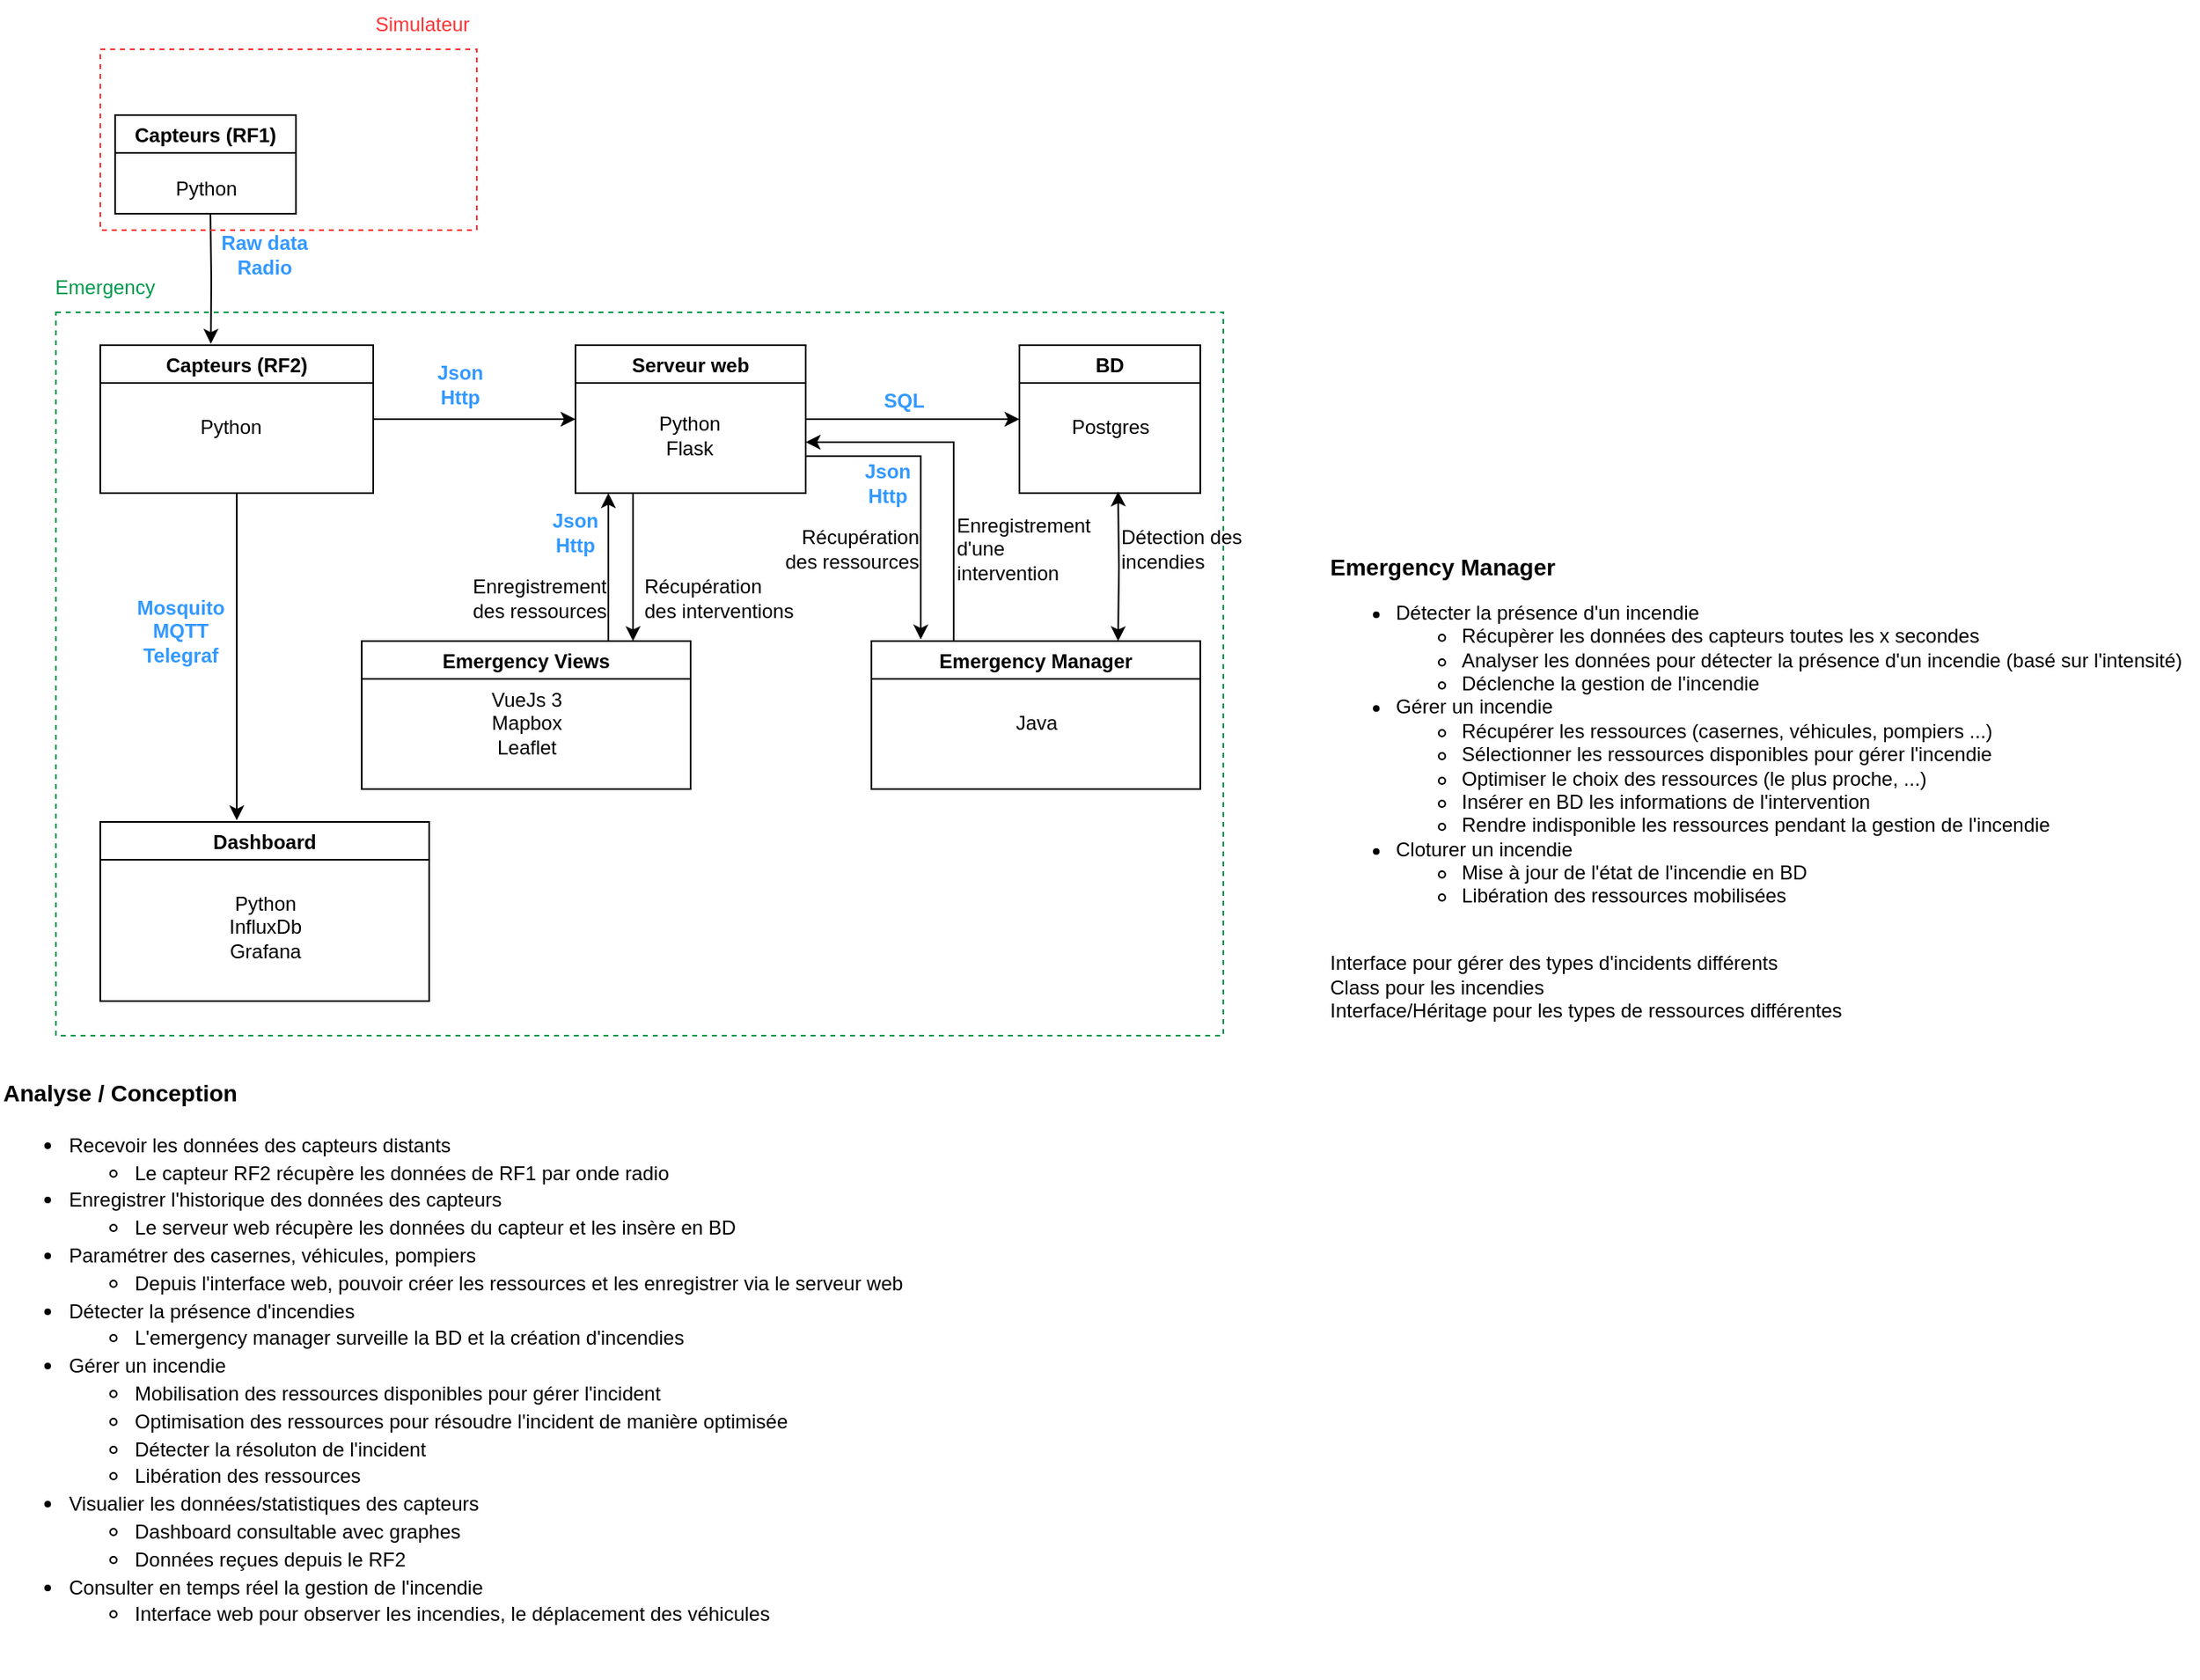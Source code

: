 <mxfile version="15.9.1" type="device"><diagram id="2DaSASi_oEIi0lbYoYUw" name="Page-1"><mxGraphModel dx="1102" dy="600" grid="1" gridSize="10" guides="1" tooltips="1" connect="1" arrows="1" fold="1" page="1" pageScale="1" pageWidth="827" pageHeight="1169" math="0" shadow="0"><root><mxCell id="0"/><mxCell id="1" parent="0"/><mxCell id="_o-O1-VN6g8-_WOIVKaW-1" value="" style="rounded=0;whiteSpace=wrap;html=1;dashed=1;fontColor=#00994D;strokeColor=#00994D;fillColor=none;" parent="1" vertex="1"><mxGeometry x="54" y="190" width="710" height="440" as="geometry"/></mxCell><mxCell id="_o-O1-VN6g8-_WOIVKaW-6" style="edgeStyle=orthogonalEdgeStyle;rounded=0;orthogonalLoop=1;jettySize=auto;html=1;entryX=0.405;entryY=-0.01;entryDx=0;entryDy=0;entryPerimeter=0;fontColor=#FF3333;" parent="1" target="_o-O1-VN6g8-_WOIVKaW-8" edge="1"><mxGeometry relative="1" as="geometry"><mxPoint x="148" y="130" as="sourcePoint"/></mxGeometry></mxCell><mxCell id="_o-O1-VN6g8-_WOIVKaW-2" value="" style="rounded=0;whiteSpace=wrap;html=1;dashed=1;fontColor=#00994D;strokeColor=#FF3333;fillColor=none;" parent="1" vertex="1"><mxGeometry x="81" y="30" width="229" height="110" as="geometry"/></mxCell><mxCell id="_o-O1-VN6g8-_WOIVKaW-3" value="&lt;font color=&quot;#FF3333&quot;&gt;Simulateur&lt;/font&gt;" style="text;html=1;strokeColor=none;fillColor=none;align=center;verticalAlign=middle;whiteSpace=wrap;rounded=0;dashed=1;fontColor=#00994D;" parent="1" vertex="1"><mxGeometry x="247" width="60" height="30" as="geometry"/></mxCell><mxCell id="_o-O1-VN6g8-_WOIVKaW-4" value="Emergency" style="text;html=1;strokeColor=none;fillColor=none;align=center;verticalAlign=middle;whiteSpace=wrap;rounded=0;dashed=1;fontColor=#00994D;" parent="1" vertex="1"><mxGeometry x="54" y="160" width="60" height="30" as="geometry"/></mxCell><mxCell id="_o-O1-VN6g8-_WOIVKaW-7" value="&lt;div&gt;&lt;font color=&quot;#3399FF&quot;&gt;&lt;b&gt;Raw data&lt;/b&gt;&lt;/font&gt;&lt;/div&gt;&lt;div&gt;&lt;font color=&quot;#3399FF&quot;&gt;&lt;b&gt;Radio&lt;br&gt;&lt;/b&gt;&lt;/font&gt;&lt;/div&gt;" style="text;html=1;strokeColor=none;fillColor=none;align=center;verticalAlign=middle;whiteSpace=wrap;rounded=0;dashed=1;fontColor=#FF3333;" parent="1" vertex="1"><mxGeometry x="151" y="140" width="60" height="30" as="geometry"/></mxCell><mxCell id="_o-O1-VN6g8-_WOIVKaW-27" style="edgeStyle=orthogonalEdgeStyle;rounded=0;orthogonalLoop=1;jettySize=auto;html=1;exitX=1;exitY=0.5;exitDx=0;exitDy=0;entryX=0;entryY=0.5;entryDx=0;entryDy=0;fontColor=#000000;" parent="1" source="_o-O1-VN6g8-_WOIVKaW-8" target="_o-O1-VN6g8-_WOIVKaW-21" edge="1"><mxGeometry relative="1" as="geometry"/></mxCell><mxCell id="_o-O1-VN6g8-_WOIVKaW-43" style="edgeStyle=orthogonalEdgeStyle;rounded=0;orthogonalLoop=1;jettySize=auto;html=1;exitX=0.5;exitY=1;exitDx=0;exitDy=0;entryX=0.415;entryY=-0.009;entryDx=0;entryDy=0;entryPerimeter=0;fontColor=#3399FF;" parent="1" source="_o-O1-VN6g8-_WOIVKaW-8" target="_o-O1-VN6g8-_WOIVKaW-23" edge="1"><mxGeometry relative="1" as="geometry"/></mxCell><mxCell id="_o-O1-VN6g8-_WOIVKaW-8" value="Capteurs (RF2)" style="swimlane;fontColor=#000000;strokeColor=#000000;fillColor=default;fontStyle=1" parent="1" vertex="1"><mxGeometry x="81" y="210" width="166" height="90" as="geometry"/></mxCell><mxCell id="_o-O1-VN6g8-_WOIVKaW-14" value="&lt;div&gt;Python&lt;/div&gt;" style="text;html=1;align=center;verticalAlign=middle;resizable=0;points=[];autosize=1;strokeColor=none;fillColor=none;fontColor=#000000;" parent="_o-O1-VN6g8-_WOIVKaW-8" vertex="1"><mxGeometry x="54" y="40" width="50" height="20" as="geometry"/></mxCell><mxCell id="_o-O1-VN6g8-_WOIVKaW-29" style="edgeStyle=orthogonalEdgeStyle;rounded=0;orthogonalLoop=1;jettySize=auto;html=1;fontColor=#000000;entryX=0.75;entryY=0;entryDx=0;entryDy=0;startArrow=classic;startFill=1;" parent="1" target="_o-O1-VN6g8-_WOIVKaW-18" edge="1"><mxGeometry relative="1" as="geometry"><mxPoint x="700" y="299" as="sourcePoint"/><mxPoint x="665" y="390" as="targetPoint"/></mxGeometry></mxCell><mxCell id="_o-O1-VN6g8-_WOIVKaW-15" value="BD" style="swimlane;fontColor=#000000;strokeColor=#000000;fillColor=default;fontStyle=1" parent="1" vertex="1"><mxGeometry x="640" y="210" width="110" height="90" as="geometry"/></mxCell><mxCell id="_o-O1-VN6g8-_WOIVKaW-16" value="Postgres" style="text;html=1;align=center;verticalAlign=middle;resizable=0;points=[];autosize=1;strokeColor=none;fillColor=none;fontColor=#000000;" parent="_o-O1-VN6g8-_WOIVKaW-15" vertex="1"><mxGeometry x="25" y="40" width="60" height="20" as="geometry"/></mxCell><mxCell id="_o-O1-VN6g8-_WOIVKaW-32" style="edgeStyle=orthogonalEdgeStyle;rounded=0;orthogonalLoop=1;jettySize=auto;html=1;exitX=0.25;exitY=0;exitDx=0;exitDy=0;fontColor=#000000;" parent="1" source="_o-O1-VN6g8-_WOIVKaW-18" edge="1"><mxGeometry relative="1" as="geometry"><mxPoint x="510" y="269" as="targetPoint"/><Array as="points"><mxPoint x="600" y="269"/><mxPoint x="510" y="269"/></Array></mxGeometry></mxCell><mxCell id="_o-O1-VN6g8-_WOIVKaW-18" value="Emergency Manager" style="swimlane;fontColor=#000000;strokeColor=#000000;fillColor=default;fontStyle=1" parent="1" vertex="1"><mxGeometry x="550" y="390" width="200" height="90" as="geometry"><mxRectangle x="550" y="390" width="150" height="23" as="alternateBounds"/></mxGeometry></mxCell><mxCell id="_o-O1-VN6g8-_WOIVKaW-19" value="Java" style="text;html=1;align=center;verticalAlign=middle;resizable=0;points=[];autosize=1;strokeColor=none;fillColor=none;fontColor=#000000;" parent="_o-O1-VN6g8-_WOIVKaW-18" vertex="1"><mxGeometry x="80" y="40" width="40" height="20" as="geometry"/></mxCell><mxCell id="_o-O1-VN6g8-_WOIVKaW-28" style="edgeStyle=orthogonalEdgeStyle;rounded=0;orthogonalLoop=1;jettySize=auto;html=1;entryX=0;entryY=0.5;entryDx=0;entryDy=0;fontColor=#000000;" parent="1" source="_o-O1-VN6g8-_WOIVKaW-21" target="_o-O1-VN6g8-_WOIVKaW-15" edge="1"><mxGeometry relative="1" as="geometry"/></mxCell><mxCell id="_o-O1-VN6g8-_WOIVKaW-31" style="edgeStyle=orthogonalEdgeStyle;rounded=0;orthogonalLoop=1;jettySize=auto;html=1;exitX=0.25;exitY=1;exitDx=0;exitDy=0;entryX=0.825;entryY=0;entryDx=0;entryDy=0;entryPerimeter=0;fontColor=#000000;" parent="1" source="_o-O1-VN6g8-_WOIVKaW-21" target="_o-O1-VN6g8-_WOIVKaW-25" edge="1"><mxGeometry relative="1" as="geometry"/></mxCell><mxCell id="_o-O1-VN6g8-_WOIVKaW-35" style="edgeStyle=orthogonalEdgeStyle;rounded=0;orthogonalLoop=1;jettySize=auto;html=1;exitX=1;exitY=0.75;exitDx=0;exitDy=0;entryX=0.15;entryY=-0.011;entryDx=0;entryDy=0;entryPerimeter=0;fontColor=#000000;" parent="1" source="_o-O1-VN6g8-_WOIVKaW-21" target="_o-O1-VN6g8-_WOIVKaW-18" edge="1"><mxGeometry relative="1" as="geometry"/></mxCell><mxCell id="_o-O1-VN6g8-_WOIVKaW-21" value="Serveur web" style="swimlane;fontColor=#000000;strokeColor=#000000;fillColor=default;fontStyle=1" parent="1" vertex="1"><mxGeometry x="370" y="210" width="140" height="90" as="geometry"/></mxCell><mxCell id="_o-O1-VN6g8-_WOIVKaW-22" value="&lt;div&gt;Python&lt;/div&gt;Flask" style="text;html=1;align=center;verticalAlign=middle;resizable=0;points=[];autosize=1;strokeColor=none;fillColor=none;fontColor=#000000;" parent="_o-O1-VN6g8-_WOIVKaW-21" vertex="1"><mxGeometry x="44" y="40" width="50" height="30" as="geometry"/></mxCell><mxCell id="_o-O1-VN6g8-_WOIVKaW-23" value="Dashboard" style="swimlane;fontColor=#000000;strokeColor=#000000;fillColor=default;fontStyle=1" parent="1" vertex="1"><mxGeometry x="81" y="500" width="200" height="109" as="geometry"/></mxCell><mxCell id="_o-O1-VN6g8-_WOIVKaW-24" value="&lt;div&gt;Python&lt;/div&gt;&lt;div&gt;InfluxDb&lt;/div&gt;&lt;div&gt;Grafana&lt;br&gt;&lt;/div&gt;" style="text;html=1;align=center;verticalAlign=middle;resizable=0;points=[];autosize=1;strokeColor=none;fillColor=none;fontColor=#000000;" parent="_o-O1-VN6g8-_WOIVKaW-23" vertex="1"><mxGeometry x="70" y="39" width="60" height="50" as="geometry"/></mxCell><mxCell id="_o-O1-VN6g8-_WOIVKaW-30" style="edgeStyle=orthogonalEdgeStyle;rounded=0;orthogonalLoop=1;jettySize=auto;html=1;exitX=0.75;exitY=0;exitDx=0;exitDy=0;fontColor=#000000;" parent="1" source="_o-O1-VN6g8-_WOIVKaW-25" edge="1"><mxGeometry relative="1" as="geometry"><mxPoint x="390" y="300" as="targetPoint"/></mxGeometry></mxCell><mxCell id="_o-O1-VN6g8-_WOIVKaW-25" value="Emergency Views" style="swimlane;fontColor=#000000;strokeColor=#000000;fillColor=default;fontStyle=1" parent="1" vertex="1"><mxGeometry x="240" y="390" width="200" height="90" as="geometry"/></mxCell><mxCell id="_o-O1-VN6g8-_WOIVKaW-26" value="&lt;div&gt;VueJs 3&lt;/div&gt;&lt;div&gt;Mapbox&lt;/div&gt;&lt;div&gt;Leaflet&lt;br&gt;&lt;/div&gt;" style="text;html=1;align=center;verticalAlign=middle;resizable=0;points=[];autosize=1;strokeColor=none;fillColor=none;fontColor=#000000;" parent="_o-O1-VN6g8-_WOIVKaW-25" vertex="1"><mxGeometry x="70" y="25" width="60" height="50" as="geometry"/></mxCell><mxCell id="_o-O1-VN6g8-_WOIVKaW-33" value="Enregistrement d'une intervention" style="text;html=1;strokeColor=none;fillColor=none;align=left;verticalAlign=middle;whiteSpace=wrap;rounded=0;fontColor=#000000;" parent="1" vertex="1"><mxGeometry x="600" y="319" width="90" height="30" as="geometry"/></mxCell><mxCell id="_o-O1-VN6g8-_WOIVKaW-34" value="Détection des incendies" style="text;html=1;strokeColor=none;fillColor=none;align=left;verticalAlign=middle;whiteSpace=wrap;rounded=0;fontColor=#000000;" parent="1" vertex="1"><mxGeometry x="700" y="319" width="100" height="30" as="geometry"/></mxCell><mxCell id="_o-O1-VN6g8-_WOIVKaW-36" value="&lt;div&gt;Récupération&lt;/div&gt;&lt;div&gt;des ressources&lt;/div&gt;" style="text;html=1;align=right;verticalAlign=middle;resizable=0;points=[];autosize=1;strokeColor=none;fillColor=none;fontColor=#000000;" parent="1" vertex="1"><mxGeometry x="480" y="319" width="100" height="30" as="geometry"/></mxCell><mxCell id="_o-O1-VN6g8-_WOIVKaW-37" value="&lt;div&gt;Enregistrement &lt;br&gt;&lt;/div&gt;&lt;div&gt;des ressources&lt;br&gt;&lt;/div&gt;" style="text;html=1;align=right;verticalAlign=middle;resizable=0;points=[];autosize=1;strokeColor=none;fillColor=none;fontColor=#000000;" parent="1" vertex="1"><mxGeometry x="290" y="349" width="100" height="30" as="geometry"/></mxCell><mxCell id="_o-O1-VN6g8-_WOIVKaW-38" value="&lt;div&gt;Récupération&lt;/div&gt;&lt;div&gt;des interventions&lt;br&gt;&lt;/div&gt;" style="text;html=1;align=left;verticalAlign=middle;resizable=0;points=[];autosize=1;strokeColor=none;fillColor=none;fontColor=#000000;" parent="1" vertex="1"><mxGeometry x="410" y="349" width="110" height="30" as="geometry"/></mxCell><mxCell id="_o-O1-VN6g8-_WOIVKaW-39" value="&lt;div&gt;&lt;font color=&quot;#3399FF&quot;&gt;&lt;b&gt;Json&lt;/b&gt;&lt;/font&gt;&lt;/div&gt;&lt;div&gt;&lt;font color=&quot;#3399FF&quot;&gt;&lt;b&gt;Http&lt;br&gt;&lt;/b&gt;&lt;/font&gt;&lt;/div&gt;" style="text;html=1;strokeColor=none;fillColor=none;align=center;verticalAlign=middle;whiteSpace=wrap;rounded=0;dashed=1;fontColor=#FF3333;" parent="1" vertex="1"><mxGeometry x="270" y="219" width="60" height="30" as="geometry"/></mxCell><mxCell id="_o-O1-VN6g8-_WOIVKaW-40" value="&lt;font color=&quot;#3399FF&quot;&gt;&lt;b&gt;SQL&lt;/b&gt;&lt;/font&gt;" style="text;html=1;strokeColor=none;fillColor=none;align=center;verticalAlign=middle;whiteSpace=wrap;rounded=0;dashed=1;fontColor=#FF3333;" parent="1" vertex="1"><mxGeometry x="540" y="229" width="60" height="30" as="geometry"/></mxCell><mxCell id="_o-O1-VN6g8-_WOIVKaW-41" value="&lt;div&gt;&lt;font color=&quot;#3399FF&quot;&gt;&lt;b&gt;Json&lt;/b&gt;&lt;/font&gt;&lt;/div&gt;&lt;div&gt;&lt;font color=&quot;#3399FF&quot;&gt;&lt;b&gt;Http&lt;br&gt;&lt;/b&gt;&lt;/font&gt;&lt;/div&gt;" style="text;html=1;strokeColor=none;fillColor=none;align=center;verticalAlign=middle;whiteSpace=wrap;rounded=0;dashed=1;fontColor=#FF3333;" parent="1" vertex="1"><mxGeometry x="340" y="309" width="60" height="30" as="geometry"/></mxCell><mxCell id="_o-O1-VN6g8-_WOIVKaW-42" value="&lt;div&gt;&lt;font color=&quot;#3399FF&quot;&gt;&lt;b&gt;Json&lt;/b&gt;&lt;/font&gt;&lt;/div&gt;&lt;div&gt;&lt;font color=&quot;#3399FF&quot;&gt;&lt;b&gt;Http&lt;br&gt;&lt;/b&gt;&lt;/font&gt;&lt;/div&gt;" style="text;html=1;strokeColor=none;fillColor=none;align=center;verticalAlign=middle;whiteSpace=wrap;rounded=0;dashed=1;fontColor=#FF3333;" parent="1" vertex="1"><mxGeometry x="530" y="279" width="60" height="30" as="geometry"/></mxCell><mxCell id="_o-O1-VN6g8-_WOIVKaW-50" value="&lt;div&gt;&lt;font color=&quot;#3399FF&quot;&gt;&lt;b&gt;Mosquito&lt;/b&gt;&lt;/font&gt;&lt;/div&gt;&lt;div&gt;&lt;font color=&quot;#3399FF&quot;&gt;&lt;b&gt;MQTT&lt;/b&gt;&lt;/font&gt;&lt;/div&gt;&lt;div&gt;&lt;font color=&quot;#3399FF&quot;&gt;&lt;b&gt;Telegraf&lt;br&gt;&lt;/b&gt;&lt;/font&gt;&lt;/div&gt;" style="text;html=1;strokeColor=none;fillColor=none;align=center;verticalAlign=middle;whiteSpace=wrap;rounded=0;dashed=1;fontColor=#FF3333;" parent="1" vertex="1"><mxGeometry x="100" y="369" width="60" height="30" as="geometry"/></mxCell><mxCell id="_o-O1-VN6g8-_WOIVKaW-51" value="&lt;div style=&quot;font-size: 14px&quot; align=&quot;left&quot;&gt;&lt;b&gt;&lt;font style=&quot;font-size: 14px&quot;&gt;&lt;span&gt;&lt;font style=&quot;font-size: 14px&quot;&gt;Analyse / Conception&lt;/font&gt;&lt;/span&gt;&lt;/font&gt;&lt;/b&gt;&lt;/div&gt;&lt;div style=&quot;font-size: 14px&quot; align=&quot;left&quot;&gt;&lt;ul&gt;&lt;li&gt;&lt;font style=&quot;font-size: 12px&quot;&gt;Recevoir les données des capteurs&lt;span&gt; distants&lt;/span&gt;&lt;/font&gt;&lt;/li&gt;&lt;ul&gt;&lt;li&gt;&lt;font style=&quot;font-size: 12px&quot;&gt;&lt;span&gt;Le capteur RF2 récupère les données de RF1 par onde radio&lt;br&gt;&lt;/span&gt;&lt;span&gt;&lt;/span&gt;&lt;/font&gt;&lt;font style=&quot;font-size: 12px&quot;&gt;&lt;/font&gt;&lt;/li&gt;&lt;/ul&gt;&lt;li&gt;&lt;font style=&quot;font-size: 12px&quot;&gt;&lt;span&gt;Enregistrer l'historique des données des capteurs&lt;/span&gt;&lt;/font&gt;&lt;/li&gt;&lt;ul&gt;&lt;li&gt;&lt;font style=&quot;font-size: 12px&quot;&gt;&lt;span&gt;Le serveur web récupère les données du capteur et les insère en BD&lt;br&gt;&lt;/span&gt;&lt;/font&gt;&lt;/li&gt;&lt;/ul&gt;&lt;li&gt;&lt;font style=&quot;font-size: 12px&quot;&gt;&lt;span&gt;Paramétrer des casernes, véhicules, pompiers&lt;/span&gt;&lt;/font&gt;&lt;/li&gt;&lt;ul&gt;&lt;li&gt;&lt;font style=&quot;font-size: 12px&quot;&gt;&lt;span&gt;Depuis l'interface web, pouvoir créer les ressources et les enregistrer via le serveur web&lt;br&gt;&lt;/span&gt;&lt;/font&gt;&lt;/li&gt;&lt;/ul&gt;&lt;li&gt;&lt;font style=&quot;font-size: 12px&quot;&gt;&lt;span&gt;Détecter la présence d'incendies&lt;/span&gt;&lt;/font&gt;&lt;/li&gt;&lt;ul&gt;&lt;li&gt;&lt;font style=&quot;font-size: 12px&quot;&gt;&lt;span&gt;L'emergency manager surveille la BD et la création d'incendies&lt;/span&gt;&lt;/font&gt;&lt;/li&gt;&lt;/ul&gt;&lt;li&gt;&lt;font style=&quot;font-size: 12px&quot;&gt;&lt;span&gt;Gérer un incendie&lt;/span&gt;&lt;/font&gt;&lt;/li&gt;&lt;ul&gt;&lt;li&gt;&lt;font style=&quot;font-size: 12px&quot;&gt;&lt;span&gt;Mobilisation des ressources disponibles pour gérer l'incident&lt;/span&gt;&lt;/font&gt;&lt;/li&gt;&lt;li&gt;&lt;font style=&quot;font-size: 12px&quot;&gt;&lt;span&gt;Optimisation des ressources pour résoudre l'incident de manière optimisée&lt;/span&gt;&lt;/font&gt;&lt;/li&gt;&lt;li&gt;&lt;font style=&quot;font-size: 12px&quot;&gt;&lt;span&gt;Détecter la résoluton de l'incident &lt;br&gt;&lt;/span&gt;&lt;/font&gt;&lt;/li&gt;&lt;li&gt;&lt;font style=&quot;font-size: 12px&quot;&gt;&lt;span&gt;Libération des ressources&lt;br&gt;&lt;/span&gt;&lt;/font&gt;&lt;/li&gt;&lt;/ul&gt;&lt;li&gt;&lt;font style=&quot;font-size: 12px&quot;&gt;&lt;span&gt;Visualier les données/statistiques des capteurs&lt;/span&gt;&lt;/font&gt;&lt;/li&gt;&lt;ul&gt;&lt;li&gt;&lt;font style=&quot;font-size: 12px&quot;&gt;&lt;span&gt;Dashboard consultable avec graphes&lt;br&gt;&lt;/span&gt;&lt;/font&gt;&lt;/li&gt;&lt;li&gt;&lt;font style=&quot;font-size: 12px&quot;&gt;&lt;span&gt;Données reçues depuis le RF2&lt;br&gt;&lt;/span&gt;&lt;/font&gt;&lt;/li&gt;&lt;/ul&gt;&lt;li&gt;&lt;font style=&quot;font-size: 12px&quot;&gt;&lt;span&gt;Consulter en temps réel la gestion de l'incendie&lt;/span&gt;&lt;/font&gt;&lt;/li&gt;&lt;ul&gt;&lt;li&gt;&lt;font style=&quot;font-size: 12px&quot;&gt;&lt;span&gt;Interface web pour observer les incendies, le déplacement des véhicules&lt;br&gt;&lt;/span&gt;&lt;/font&gt;&lt;/li&gt;&lt;/ul&gt;&lt;/ul&gt;&lt;/div&gt;&lt;div style=&quot;font-size: 14px&quot; align=&quot;left&quot;&gt;&lt;font style=&quot;font-size: 14px&quot;&gt;&lt;span&gt;&lt;br&gt;&lt;/span&gt;&lt;/font&gt;&lt;/div&gt;" style="text;html=1;align=left;verticalAlign=top;resizable=0;points=[];autosize=1;strokeColor=none;fillColor=none;fontColor=#000000;fontStyle=0" parent="1" vertex="1"><mxGeometry x="20" y="650" width="560" height="330" as="geometry"/></mxCell><mxCell id="PU2vMl_HiFVWIhf97--R-1" value="Capteurs (RF1)" style="swimlane;fontColor=#000000;strokeColor=#000000;fillColor=default;fontStyle=1" vertex="1" parent="1"><mxGeometry x="90" y="70" width="110" height="60" as="geometry"/></mxCell><mxCell id="PU2vMl_HiFVWIhf97--R-2" value="&lt;div&gt;Python&lt;/div&gt;" style="text;html=1;align=center;verticalAlign=middle;resizable=0;points=[];autosize=1;strokeColor=none;fillColor=none;fontColor=#000000;" vertex="1" parent="PU2vMl_HiFVWIhf97--R-1"><mxGeometry x="30" y="35" width="50" height="20" as="geometry"/></mxCell><mxCell id="PU2vMl_HiFVWIhf97--R-6" value="&lt;div style=&quot;font-size: 14px&quot; align=&quot;left&quot;&gt;&lt;b&gt;&lt;font style=&quot;font-size: 14px&quot;&gt;&lt;span&gt;Emergency Manager&lt;br&gt;&lt;/span&gt;&lt;/font&gt;&lt;/b&gt;&lt;/div&gt;&lt;div align=&quot;left&quot;&gt;&lt;ul&gt;&lt;li&gt;&lt;font style=&quot;font-size: 12px&quot;&gt;Détecter la présence d'un incendie&lt;/font&gt;&lt;/li&gt;&lt;ul&gt;&lt;li&gt;&lt;font style=&quot;font-size: 12px&quot;&gt;Récupèrer les données des capteurs toutes les x secondes&lt;/font&gt;&lt;/li&gt;&lt;li&gt;&lt;font style=&quot;font-size: 12px&quot;&gt;Analyser les données pour détecter la présence d'un incendie (basé sur l'intensité)&lt;/font&gt;&lt;/li&gt;&lt;li&gt;&lt;font style=&quot;font-size: 12px&quot;&gt;Déclenche la gestion de l'incendie&lt;br&gt;&lt;/font&gt;&lt;/li&gt;&lt;/ul&gt;&lt;li&gt;&lt;font style=&quot;font-size: 12px&quot;&gt;Gérer un incendie&lt;/font&gt;&lt;/li&gt;&lt;ul&gt;&lt;li&gt;&lt;font style=&quot;font-size: 12px&quot;&gt;Récupérer les ressources (casernes, véhicules, pompiers ...)&lt;/font&gt;&lt;/li&gt;&lt;li&gt;&lt;font style=&quot;font-size: 12px&quot;&gt;Sélectionner les ressources disponibles pour gérer l'incendie&lt;/font&gt;&lt;/li&gt;&lt;li&gt;&lt;font style=&quot;font-size: 12px&quot;&gt;Optimiser le choix des ressources (le plus proche, ...)&lt;/font&gt;&lt;/li&gt;&lt;li&gt;&lt;font style=&quot;font-size: 12px&quot;&gt;Insérer en BD les informations de l'intervention&lt;/font&gt;&lt;/li&gt;&lt;li&gt;&lt;font style=&quot;font-size: 12px&quot;&gt;Rendre indisponible les ressources pendant la gestion de l'incendie&lt;/font&gt;&lt;/li&gt;&lt;/ul&gt;&lt;li&gt;&lt;font style=&quot;font-size: 12px&quot;&gt;Cloturer un incendie&lt;/font&gt;&lt;/li&gt;&lt;ul&gt;&lt;li&gt;&lt;font style=&quot;font-size: 12px&quot;&gt;Mise à jour de l'état de l'incendie en BD&lt;/font&gt;&lt;/li&gt;&lt;li&gt;&lt;font style=&quot;font-size: 12px&quot;&gt;Libération des ressources mobilisées&lt;/font&gt;&lt;/li&gt;&lt;/ul&gt;&lt;/ul&gt;&lt;div&gt;&lt;br&gt;&lt;/div&gt;&lt;div&gt;Interface pour gérer des types d'incidents différents&lt;/div&gt;&lt;div&gt;Class pour les incendies &lt;br&gt;&lt;/div&gt;&lt;div&gt;Interface/Héritage pour les types de ressources différentes&lt;br&gt;&lt;/div&gt;&lt;/div&gt;&lt;div style=&quot;font-size: 14px&quot; align=&quot;left&quot;&gt;&lt;font style=&quot;font-size: 14px&quot;&gt;&lt;span&gt;&lt;br&gt;&lt;/span&gt;&lt;/font&gt;&lt;/div&gt;" style="text;html=1;align=left;verticalAlign=top;resizable=0;points=[];autosize=1;strokeColor=none;fillColor=none;fontColor=#000000;fontStyle=0" vertex="1" parent="1"><mxGeometry x="827" y="330" width="530" height="300" as="geometry"/></mxCell></root></mxGraphModel></diagram></mxfile>